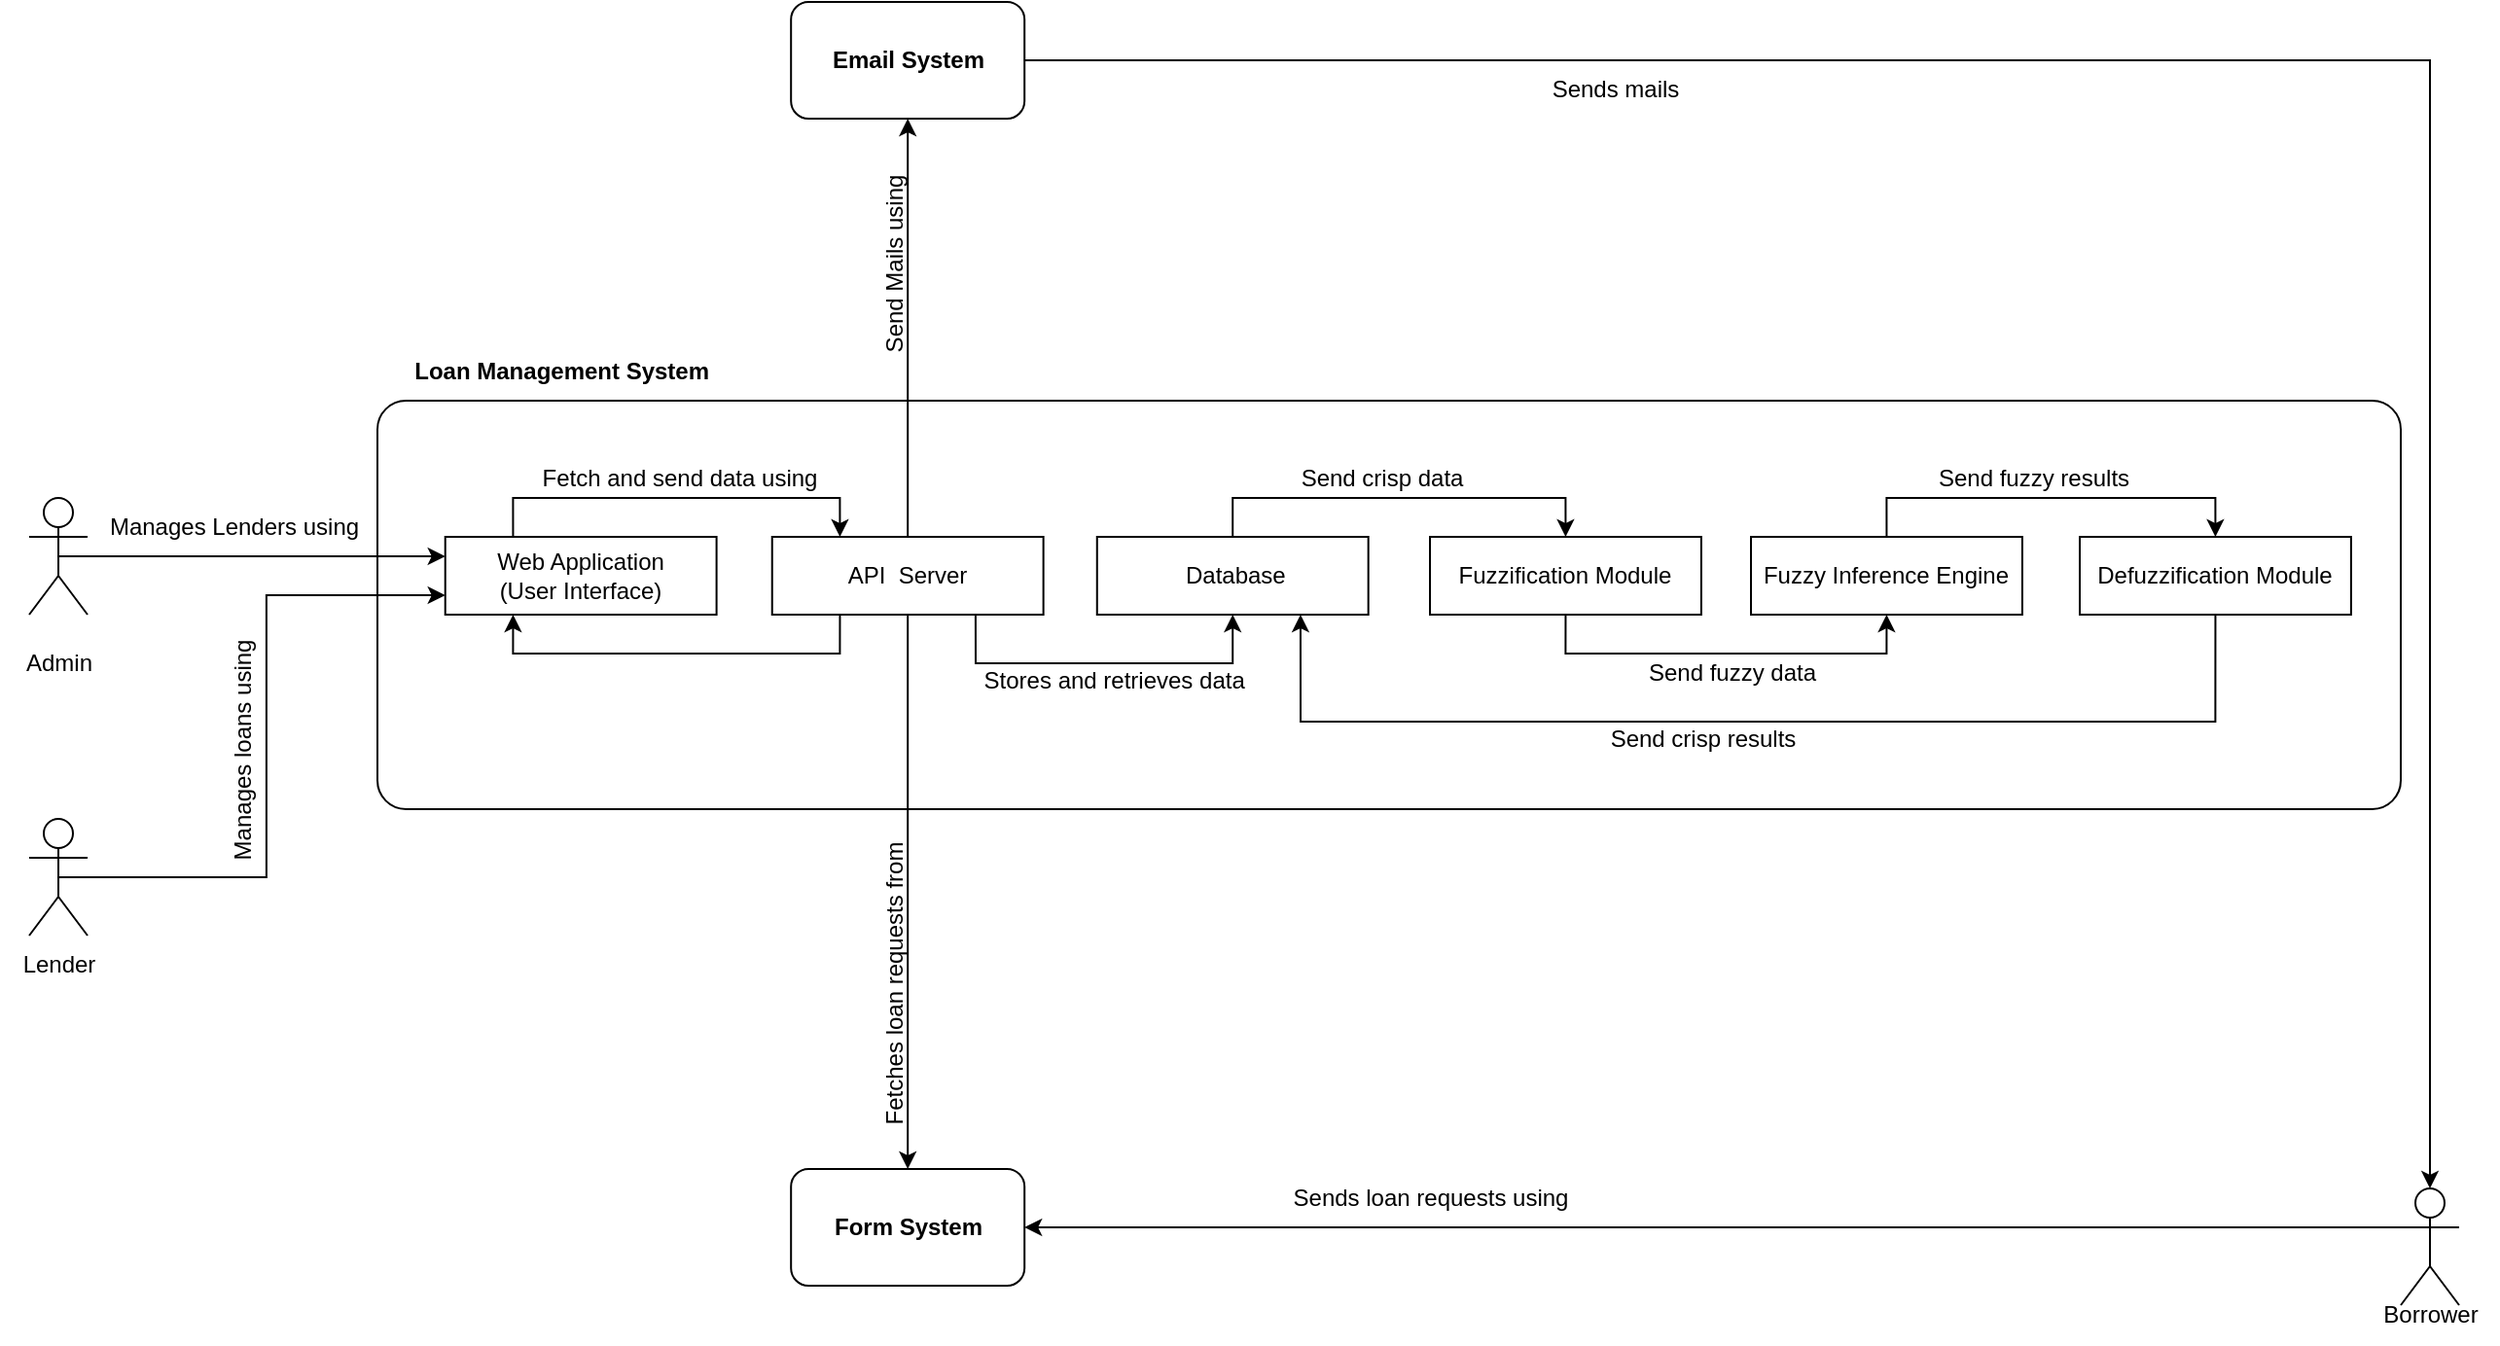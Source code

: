 <mxfile version="22.0.0" type="github">
  <diagram name="Page-1" id="WiTn8isQ3tz0NeDUUIZ3">
    <mxGraphModel dx="2555" dy="1395" grid="1" gridSize="10" guides="1" tooltips="1" connect="1" arrows="1" fold="1" page="1" pageScale="1" pageWidth="850" pageHeight="1100" math="0" shadow="0">
      <root>
        <mxCell id="0" />
        <mxCell id="1" parent="0" />
        <mxCell id="_yR6piTLcmD-9P2-bQx6-15" value="" style="group" vertex="1" connectable="0" parent="1">
          <mxGeometry x="189" y="265" width="1040" height="170" as="geometry" />
        </mxCell>
        <mxCell id="_yR6piTLcmD-9P2-bQx6-13" value="" style="rounded=1;whiteSpace=wrap;html=1;arcSize=7;" vertex="1" parent="_yR6piTLcmD-9P2-bQx6-15">
          <mxGeometry y="-40" width="1040" height="210" as="geometry" />
        </mxCell>
        <mxCell id="_yR6piTLcmD-9P2-bQx6-35" style="edgeStyle=orthogonalEdgeStyle;rounded=0;orthogonalLoop=1;jettySize=auto;html=1;exitX=0.75;exitY=1;exitDx=0;exitDy=0;entryX=0.5;entryY=1;entryDx=0;entryDy=0;" edge="1" parent="_yR6piTLcmD-9P2-bQx6-15" source="_yR6piTLcmD-9P2-bQx6-23" target="_yR6piTLcmD-9P2-bQx6-34">
          <mxGeometry relative="1" as="geometry">
            <Array as="points">
              <mxPoint x="323" y="95" />
              <mxPoint x="471" y="95" />
            </Array>
          </mxGeometry>
        </mxCell>
        <mxCell id="_yR6piTLcmD-9P2-bQx6-95" style="edgeStyle=orthogonalEdgeStyle;rounded=0;orthogonalLoop=1;jettySize=auto;html=1;exitX=0.25;exitY=1;exitDx=0;exitDy=0;entryX=0.25;entryY=1;entryDx=0;entryDy=0;" edge="1" parent="_yR6piTLcmD-9P2-bQx6-15" source="_yR6piTLcmD-9P2-bQx6-23" target="_yR6piTLcmD-9P2-bQx6-39">
          <mxGeometry relative="1" as="geometry" />
        </mxCell>
        <mxCell id="_yR6piTLcmD-9P2-bQx6-23" value="API&amp;nbsp; Server" style="rounded=0;whiteSpace=wrap;html=1;" vertex="1" parent="_yR6piTLcmD-9P2-bQx6-15">
          <mxGeometry x="202.872" y="30" width="139.438" height="40" as="geometry" />
        </mxCell>
        <mxCell id="_yR6piTLcmD-9P2-bQx6-69" style="edgeStyle=orthogonalEdgeStyle;rounded=0;orthogonalLoop=1;jettySize=auto;html=1;exitX=0.5;exitY=0;exitDx=0;exitDy=0;entryX=0.5;entryY=0;entryDx=0;entryDy=0;" edge="1" parent="_yR6piTLcmD-9P2-bQx6-15" source="_yR6piTLcmD-9P2-bQx6-34" target="_yR6piTLcmD-9P2-bQx6-62">
          <mxGeometry relative="1" as="geometry" />
        </mxCell>
        <mxCell id="_yR6piTLcmD-9P2-bQx6-34" value="&amp;nbsp;Database" style="rounded=0;whiteSpace=wrap;html=1;" vertex="1" parent="_yR6piTLcmD-9P2-bQx6-15">
          <mxGeometry x="369.884" y="30" width="139.438" height="40" as="geometry" />
        </mxCell>
        <mxCell id="_yR6piTLcmD-9P2-bQx6-42" style="edgeStyle=orthogonalEdgeStyle;rounded=0;orthogonalLoop=1;jettySize=auto;html=1;exitX=0.25;exitY=0;exitDx=0;exitDy=0;entryX=0.25;entryY=0;entryDx=0;entryDy=0;" edge="1" parent="_yR6piTLcmD-9P2-bQx6-15" source="_yR6piTLcmD-9P2-bQx6-39" target="_yR6piTLcmD-9P2-bQx6-23">
          <mxGeometry relative="1" as="geometry">
            <Array as="points" />
          </mxGeometry>
        </mxCell>
        <mxCell id="_yR6piTLcmD-9P2-bQx6-39" value="Web Application&lt;br&gt;(User Interface)" style="rounded=0;whiteSpace=wrap;html=1;" vertex="1" parent="_yR6piTLcmD-9P2-bQx6-15">
          <mxGeometry x="34.859" y="30" width="139.438" height="40" as="geometry" />
        </mxCell>
        <mxCell id="_yR6piTLcmD-9P2-bQx6-43" value="Fetch and send data using" style="text;html=1;align=center;verticalAlign=middle;resizable=0;points=[];autosize=1;strokeColor=none;fillColor=none;" vertex="1" parent="_yR6piTLcmD-9P2-bQx6-15">
          <mxGeometry x="74.996" y="-14.995" width="160" height="30" as="geometry" />
        </mxCell>
        <mxCell id="_yR6piTLcmD-9P2-bQx6-83" style="edgeStyle=orthogonalEdgeStyle;rounded=0;orthogonalLoop=1;jettySize=auto;html=1;exitX=0.5;exitY=1;exitDx=0;exitDy=0;entryX=0.5;entryY=1;entryDx=0;entryDy=0;" edge="1" parent="_yR6piTLcmD-9P2-bQx6-15" source="_yR6piTLcmD-9P2-bQx6-62" target="_yR6piTLcmD-9P2-bQx6-82">
          <mxGeometry relative="1" as="geometry" />
        </mxCell>
        <mxCell id="_yR6piTLcmD-9P2-bQx6-62" value="Fuzzification Module" style="rounded=0;whiteSpace=wrap;html=1;" vertex="1" parent="_yR6piTLcmD-9P2-bQx6-15">
          <mxGeometry x="541.004" y="30" width="139.438" height="40" as="geometry" />
        </mxCell>
        <mxCell id="_yR6piTLcmD-9P2-bQx6-89" style="edgeStyle=orthogonalEdgeStyle;rounded=0;orthogonalLoop=1;jettySize=auto;html=1;exitX=0.5;exitY=0;exitDx=0;exitDy=0;entryX=0.5;entryY=0;entryDx=0;entryDy=0;" edge="1" parent="_yR6piTLcmD-9P2-bQx6-15" source="_yR6piTLcmD-9P2-bQx6-82" target="_yR6piTLcmD-9P2-bQx6-88">
          <mxGeometry relative="1" as="geometry" />
        </mxCell>
        <mxCell id="_yR6piTLcmD-9P2-bQx6-82" value="Fuzzy Inference Engine" style="rounded=0;whiteSpace=wrap;html=1;" vertex="1" parent="_yR6piTLcmD-9P2-bQx6-15">
          <mxGeometry x="706.004" y="30" width="139.438" height="40" as="geometry" />
        </mxCell>
        <mxCell id="_yR6piTLcmD-9P2-bQx6-84" value="Send fuzzy data" style="text;html=1;align=center;verticalAlign=middle;resizable=0;points=[];autosize=1;strokeColor=none;fillColor=none;" vertex="1" parent="_yR6piTLcmD-9P2-bQx6-15">
          <mxGeometry x="641" y="85" width="110" height="30" as="geometry" />
        </mxCell>
        <mxCell id="_yR6piTLcmD-9P2-bQx6-36" value="Stores and retrieves data&amp;nbsp;" style="text;html=1;align=center;verticalAlign=middle;resizable=0;points=[];autosize=1;strokeColor=none;fillColor=none;" vertex="1" parent="_yR6piTLcmD-9P2-bQx6-15">
          <mxGeometry x="299.995" y="89.005" width="160" height="30" as="geometry" />
        </mxCell>
        <mxCell id="_yR6piTLcmD-9P2-bQx6-88" value="Defuzzification Module" style="rounded=0;whiteSpace=wrap;html=1;" vertex="1" parent="_yR6piTLcmD-9P2-bQx6-15">
          <mxGeometry x="875.004" y="30" width="139.438" height="40" as="geometry" />
        </mxCell>
        <mxCell id="_yR6piTLcmD-9P2-bQx6-90" value="Send fuzzy results" style="text;html=1;align=center;verticalAlign=middle;resizable=0;points=[];autosize=1;strokeColor=none;fillColor=none;" vertex="1" parent="_yR6piTLcmD-9P2-bQx6-15">
          <mxGeometry x="791" y="-15" width="120" height="30" as="geometry" />
        </mxCell>
        <mxCell id="_yR6piTLcmD-9P2-bQx6-91" style="edgeStyle=orthogonalEdgeStyle;rounded=0;orthogonalLoop=1;jettySize=auto;html=1;exitX=0.5;exitY=1;exitDx=0;exitDy=0;entryX=0.75;entryY=1;entryDx=0;entryDy=0;" edge="1" parent="_yR6piTLcmD-9P2-bQx6-15" source="_yR6piTLcmD-9P2-bQx6-88" target="_yR6piTLcmD-9P2-bQx6-34">
          <mxGeometry relative="1" as="geometry">
            <Array as="points">
              <mxPoint x="945" y="125" />
              <mxPoint x="475" y="125" />
            </Array>
          </mxGeometry>
        </mxCell>
        <mxCell id="_yR6piTLcmD-9P2-bQx6-92" value="Send crisp results" style="text;html=1;align=center;verticalAlign=middle;resizable=0;points=[];autosize=1;strokeColor=none;fillColor=none;" vertex="1" parent="_yR6piTLcmD-9P2-bQx6-15">
          <mxGeometry x="621" y="119" width="120" height="30" as="geometry" />
        </mxCell>
        <mxCell id="_yR6piTLcmD-9P2-bQx6-55" style="edgeStyle=orthogonalEdgeStyle;rounded=0;orthogonalLoop=1;jettySize=auto;html=1;exitX=0.5;exitY=0.5;exitDx=0;exitDy=0;exitPerimeter=0;entryX=0;entryY=0.25;entryDx=0;entryDy=0;" edge="1" parent="1" source="_yR6piTLcmD-9P2-bQx6-16" target="_yR6piTLcmD-9P2-bQx6-39">
          <mxGeometry relative="1" as="geometry" />
        </mxCell>
        <mxCell id="_yR6piTLcmD-9P2-bQx6-16" value="Actor" style="shape=umlActor;verticalLabelPosition=bottom;verticalAlign=top;html=1;noLabel=1;" vertex="1" parent="1">
          <mxGeometry x="10" y="275" width="30" height="60" as="geometry" />
        </mxCell>
        <mxCell id="_yR6piTLcmD-9P2-bQx6-17" value="Actor" style="shape=umlActor;verticalLabelPosition=bottom;verticalAlign=top;html=1;noLabel=1;" vertex="1" parent="1">
          <mxGeometry x="10" y="440" width="30" height="60" as="geometry" />
        </mxCell>
        <mxCell id="_yR6piTLcmD-9P2-bQx6-97" style="edgeStyle=orthogonalEdgeStyle;rounded=0;orthogonalLoop=1;jettySize=auto;html=1;exitX=0;exitY=0.333;exitDx=0;exitDy=0;exitPerimeter=0;entryX=1;entryY=0.5;entryDx=0;entryDy=0;" edge="1" parent="1" source="_yR6piTLcmD-9P2-bQx6-18" target="_yR6piTLcmD-9P2-bQx6-29">
          <mxGeometry relative="1" as="geometry">
            <Array as="points">
              <mxPoint x="1230" y="650" />
            </Array>
          </mxGeometry>
        </mxCell>
        <mxCell id="_yR6piTLcmD-9P2-bQx6-18" value="Actor" style="shape=umlActor;verticalLabelPosition=bottom;verticalAlign=top;html=1;noLabel=1;" vertex="1" parent="1">
          <mxGeometry x="1229" y="630" width="30" height="60" as="geometry" />
        </mxCell>
        <mxCell id="_yR6piTLcmD-9P2-bQx6-19" value="Admin" style="text;html=1;align=center;verticalAlign=middle;resizable=0;points=[];autosize=1;strokeColor=none;fillColor=none;" vertex="1" parent="1">
          <mxGeometry x="-5" y="345" width="60" height="30" as="geometry" />
        </mxCell>
        <mxCell id="_yR6piTLcmD-9P2-bQx6-20" value="Manages loans using" style="text;html=1;align=center;verticalAlign=middle;resizable=0;points=[];autosize=1;strokeColor=none;fillColor=none;rotation=-90;" vertex="1" parent="1">
          <mxGeometry x="50" y="390" width="140" height="30" as="geometry" />
        </mxCell>
        <mxCell id="_yR6piTLcmD-9P2-bQx6-21" value="Borrower" style="text;html=1;align=center;verticalAlign=middle;resizable=0;points=[];autosize=1;strokeColor=none;fillColor=none;" vertex="1" parent="1">
          <mxGeometry x="1209" y="680" width="70" height="30" as="geometry" />
        </mxCell>
        <mxCell id="_yR6piTLcmD-9P2-bQx6-22" value="&lt;b&gt;Email System&lt;/b&gt;" style="rounded=1;whiteSpace=wrap;html=1;" vertex="1" parent="1">
          <mxGeometry x="401.59" y="20" width="120" height="60" as="geometry" />
        </mxCell>
        <mxCell id="_yR6piTLcmD-9P2-bQx6-25" style="edgeStyle=orthogonalEdgeStyle;rounded=0;orthogonalLoop=1;jettySize=auto;html=1;exitX=0.5;exitY=0;exitDx=0;exitDy=0;entryX=0.5;entryY=1;entryDx=0;entryDy=0;" edge="1" parent="1" source="_yR6piTLcmD-9P2-bQx6-23" target="_yR6piTLcmD-9P2-bQx6-22">
          <mxGeometry relative="1" as="geometry" />
        </mxCell>
        <mxCell id="_yR6piTLcmD-9P2-bQx6-26" value="Send Mails using" style="text;html=1;align=center;verticalAlign=middle;resizable=0;points=[];autosize=1;strokeColor=none;fillColor=none;rotation=-90;" vertex="1" parent="1">
          <mxGeometry x="400" y="140" width="110" height="30" as="geometry" />
        </mxCell>
        <mxCell id="_yR6piTLcmD-9P2-bQx6-27" style="edgeStyle=orthogonalEdgeStyle;rounded=0;orthogonalLoop=1;jettySize=auto;html=1;exitX=1;exitY=0.5;exitDx=0;exitDy=0;entryX=0.5;entryY=0;entryDx=0;entryDy=0;entryPerimeter=0;" edge="1" parent="1" source="_yR6piTLcmD-9P2-bQx6-22" target="_yR6piTLcmD-9P2-bQx6-18">
          <mxGeometry relative="1" as="geometry" />
        </mxCell>
        <mxCell id="_yR6piTLcmD-9P2-bQx6-28" value="Sends mails" style="text;html=1;align=center;verticalAlign=middle;resizable=0;points=[];autosize=1;strokeColor=none;fillColor=none;" vertex="1" parent="1">
          <mxGeometry x="780" y="50" width="90" height="30" as="geometry" />
        </mxCell>
        <mxCell id="_yR6piTLcmD-9P2-bQx6-29" value="&lt;b&gt;Form System&lt;/b&gt;" style="rounded=1;whiteSpace=wrap;html=1;" vertex="1" parent="1">
          <mxGeometry x="401.59" y="620" width="120" height="60" as="geometry" />
        </mxCell>
        <mxCell id="_yR6piTLcmD-9P2-bQx6-31" value="Sends loan requests using" style="text;html=1;align=center;verticalAlign=middle;resizable=0;points=[];autosize=1;strokeColor=none;fillColor=none;rotation=0;" vertex="1" parent="1">
          <mxGeometry x="650" y="620" width="160" height="30" as="geometry" />
        </mxCell>
        <mxCell id="_yR6piTLcmD-9P2-bQx6-37" style="edgeStyle=orthogonalEdgeStyle;rounded=0;orthogonalLoop=1;jettySize=auto;html=1;exitX=0.5;exitY=1;exitDx=0;exitDy=0;entryX=0.5;entryY=0;entryDx=0;entryDy=0;" edge="1" parent="1" source="_yR6piTLcmD-9P2-bQx6-23" target="_yR6piTLcmD-9P2-bQx6-29">
          <mxGeometry relative="1" as="geometry">
            <mxPoint x="585" y="580" as="targetPoint" />
          </mxGeometry>
        </mxCell>
        <mxCell id="_yR6piTLcmD-9P2-bQx6-38" value="Fetches loan requests from" style="text;html=1;align=center;verticalAlign=middle;resizable=0;points=[];autosize=1;strokeColor=none;fillColor=none;rotation=-90;" vertex="1" parent="1">
          <mxGeometry x="370" y="510" width="170" height="30" as="geometry" />
        </mxCell>
        <mxCell id="_yR6piTLcmD-9P2-bQx6-50" value="Manages Lenders using" style="text;html=1;align=center;verticalAlign=middle;resizable=0;points=[];autosize=1;strokeColor=none;fillColor=none;" vertex="1" parent="1">
          <mxGeometry x="40" y="275" width="150" height="30" as="geometry" />
        </mxCell>
        <mxCell id="_yR6piTLcmD-9P2-bQx6-57" style="edgeStyle=orthogonalEdgeStyle;rounded=0;orthogonalLoop=1;jettySize=auto;html=1;exitX=0.5;exitY=0.5;exitDx=0;exitDy=0;exitPerimeter=0;entryX=0;entryY=0.75;entryDx=0;entryDy=0;" edge="1" parent="1" source="_yR6piTLcmD-9P2-bQx6-17" target="_yR6piTLcmD-9P2-bQx6-39">
          <mxGeometry relative="1" as="geometry" />
        </mxCell>
        <mxCell id="_yR6piTLcmD-9P2-bQx6-58" value="Lender" style="text;html=1;align=center;verticalAlign=middle;resizable=0;points=[];autosize=1;strokeColor=none;fillColor=none;" vertex="1" parent="1">
          <mxGeometry x="-5" y="500" width="60" height="30" as="geometry" />
        </mxCell>
        <mxCell id="_yR6piTLcmD-9P2-bQx6-14" value="&lt;b style=&quot;border-color: var(--border-color);&quot;&gt;Loan Management System&amp;nbsp;&lt;br&gt;&lt;/b&gt;" style="text;html=1;align=center;verticalAlign=middle;resizable=0;points=[];autosize=1;strokeColor=none;fillColor=none;" vertex="1" parent="1">
          <mxGeometry x="195" y="194.995" width="180" height="30" as="geometry" />
        </mxCell>
        <mxCell id="_yR6piTLcmD-9P2-bQx6-65" value="Send crisp data" style="text;html=1;align=center;verticalAlign=middle;resizable=0;points=[];autosize=1;strokeColor=none;fillColor=none;" vertex="1" parent="1">
          <mxGeometry x="650" y="250" width="110" height="30" as="geometry" />
        </mxCell>
      </root>
    </mxGraphModel>
  </diagram>
</mxfile>
